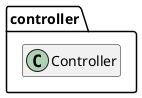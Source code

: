 @startuml

!startsub INTERNAL

package controller {
    class Controller
}
!endsub

hide members

!if (%false())
    !startsub EXTERNAL

    !endsub
!endif

@enduml
